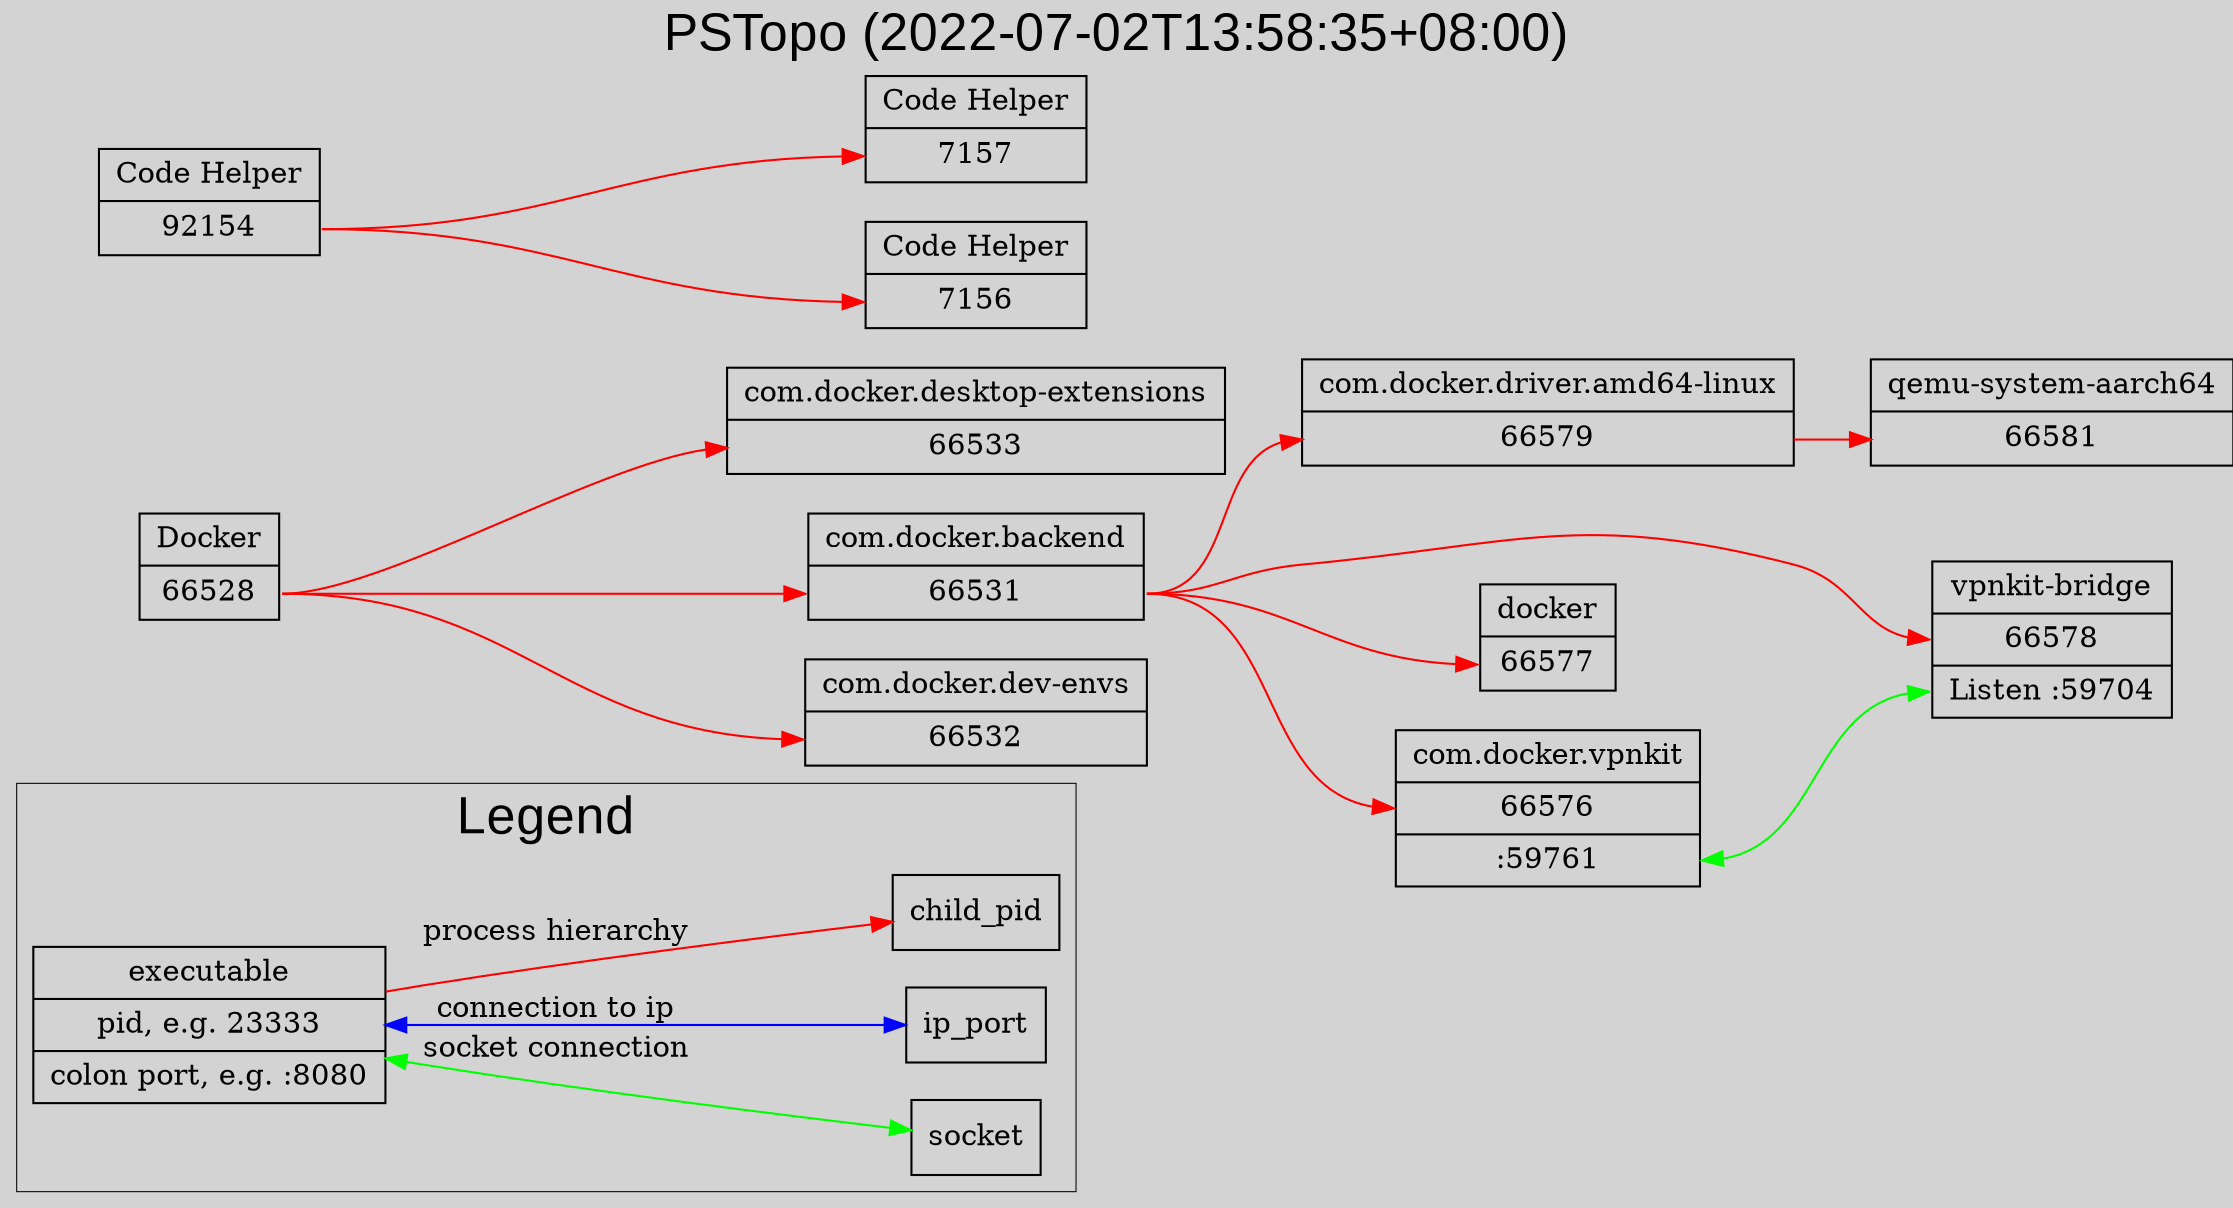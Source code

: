 digraph pstopo {
	graph [bb="0,0,788.55,635.3",
		bgcolor=lightgray,
		fontname=Arial,
		fontsize=25,
		label="PSTopo (2022-07-02T13:58:35+08:00)",
		labeljust=t,
		labelloc=t,
		lheight=0.42,
		lp="394.28,616.3",
		lwidth=5.99,
		pad=0.0,
		penwidth=0.5,
		rankdir=LR,
		style=solid
	];
	node [label="\N"];
	subgraph cluster_legend {
		graph [bb="8,8,557.54,206",
			fontsize=25,
			label=Legend,
			lheight=0.42,
			lp="282.77,187",
			lwidth=1.16,
			shape=box
		];
		node [shape=box];
		process		 [height=1.0472,
			label="executable | pid, e.g. 23333 | colon port, e.g. :8080",
			pos="83.881,88",
			rects="16,100.4,151.76,125.2 16,75.6,151.76,100.4 16,50.8,151.76,75.6",
			shape=record,
			width=1.8856];
		socket		 [height=0.5,
			pos="515.1,34",
			shape=box,
			width=0.75];
		process -> socket		 [color=green,
			dir=both,
			label="socket connection",
			lp="285.01,76.4",
			pos="s,151.98,73.525 e,487.92,35.893 162.07,71.652 171.05,70.025 180.09,68.498 188.76,67.2 292.9,51.612 416.85,41.222 477.66,36.653"];
		ip_port		 [height=0.5,
			pos="515.1,88",
			shape=box,
			width=0.78391];
		process -> ip_port		 [color=blue,
			dir=both,
			label="connection to ip",
			lp="285.01,96.4",
			pos="s,152.21,88 e,486.78,88 162.33,88 255.2,88 406.13,88 476.58,88"];
		child_pid		 [height=0.5,
			pos="515.1,142",
			shape=box,
			width=0.95676];
		process -> child_pid		 [color=red,
			label="process hierarchy",
			lp="285.01,140.4",
			pos="e,480.67,139.62 151.98,102.63 164.19,104.97 176.83,107.21 188.76,109 289.05,124.07 407.73,134.15 470.68,138.88"];
	}
	n66533	 [height=0.70278,
		label="com.docker.desktop-extensions | <p0> 66533",
		pos="285.01,434",
		rects="188.76,434,381.27,458.8 188.76,409.2,381.27,434",
		shape=record,
		width=2.6737];
	n66528	 [height=0.70278,
		label="Docker | <p0> 66528",
		pos="83.881,365",
		rects="55.283,365,112.48,389.8 55.283,340.2,112.48,365",
		shape=record,
		width=0.79439];
	n66528:p0 -> n66533:p0	 [color=red,
		pos="e,189.01,422 112.88,353 154.8,353 145.43,411.14 178.94,420.68"];
	n66531	 [height=0.70278,
		label="com.docker.backend | <p0> 66531",
		pos="285.01,365",
		rects="219.09,365,350.93,389.8 219.09,340.2,350.93,365",
		shape=record,
		width=1.8311];
	n66528:p0 -> n66531:p0	 [color=red,
		pos="e,219.01,353 112.88,353 156.37,353 169.79,353 208.57,353"];
	n66532	 [height=0.70278,
		label="com.docker.dev-envs | <p0> 66532",
		pos="285.01,296",
		rects="217.15,296,352.88,320.8 217.15,271.2,352.88,296",
		shape=record,
		width=1.8851];
	n66528:p0 -> n66532:p0	 [color=red,
		pos="e,217.01,284 112.88,353 164.82,353 162.13,292.61 207.02,284.82"];
	n66579	 [height=0.70278,
		label="com.docker.driver.amd64-linux | <p0> 66579",
		pos="515.1,439",
		rects="418.27,439,611.94,463.8 418.27,414.2,611.94,439",
		shape=record,
		width=2.6898];
	n66581	 [height=0.70278,
		label="qemu-system-aarch64 | <p0> 66581",
		pos="718.74,439",
		rects="648.94,439,788.55,463.8 648.94,414.2,788.55,439",
		shape=record,
		width=1.9391];
	n66579:p0 -> n66581:p0	 [color=red,
		pos="e,648.94,427 611.94,427 624.4,427 629.78,427 638.81,427"];
	n66531:p0 -> n66579:p0	 [color=red,
		pos="e,418.27,427 351.01,353 391.64,353 377.05,414.83 408.19,425.45"];
	n66576	 [height=1.0472,
		label="com.docker.vpnkit | <p0> 66576 | <p59761> :59761",
		pos="515.1,252",
		rects="454.61,264.4,575.59,289.2 454.61,239.6,575.59,264.4 454.61,214.8,575.59,239.6",
		shape=record,
		width=1.6802];
	n66531:p0 -> n66576:p0	 [color=red,
		pos="e,455.1,252 351.01,353 411.82,353 393.17,263.12 444.97,252.94"];
	n66577	 [height=0.70278,
		label="docker | <p0> 66577",
		pos="515.1,333",
		rects="488.06,333,542.15,357.8 488.06,308.2,542.15,333",
		shape=record,
		width=0.75125];
	n66531:p0 -> n66577:p0	 [color=red,
		pos="e,488.1,321 351.01,353 410.04,353 424.02,324.52 477.94,321.3"];
	n66578	 [height=1.0472,
		label="vpnkit-bridge | <p0> 66578 | <p59704> Listen :59704",
		pos="718.74,332",
		rects="672.05,344.4,765.43,369.2 672.05,319.6,765.43,344.4 672.05,294.8,765.43,319.6",
		shape=record,
		width=1.297];
	n66531:p0 -> n66578:p0	 [color=red,
		pos="e,671.74,332 351.01,353 381.54,353 387.9,363.87 418.27,367 503.89,375.82 528.86,389.52 611.94,367 637.94,359.95 640.65,338.44 661.55,\
333.17"];
	n66576:p59761 -> n66578:p59704	 [color=green,
		dir=both,
		pos="s,575.1,227 e,671.74,307 585.32,228.01 626.11,236.62 620.76,297.49 661.64,306.01"];
	n7157	 [height=0.70278,
		label="Code Helper | <p0> 7157",
		pos="285.01,572",
		rects="241.45,572,328.58,596.8 241.45,547.2,328.58,572",
		shape=record,
		width=1.2103];
	n92154	 [height=0.70278,
		label="Code Helper | <p0> 92154",
		pos="83.881,537",
		rects="40.312,537,127.45,561.8 40.312,512.2,127.45,537",
		shape=record,
		width=1.2103];
	n92154:p0 -> n7157:p0	 [color=red,
		pos="e,241.01,560 127.88,525 176.92,525 187.1,555.38 230.82,559.53"];
	n7156	 [height=0.70278,
		label="Code Helper | <p0> 7156",
		pos="285.01,503",
		rects="241.45,503,328.58,527.8 241.45,478.2,328.58,503",
		shape=record,
		width=1.2103];
	n92154:p0 -> n7156:p0	 [color=red,
		pos="e,241.01,491 127.88,525 176.79,525 187.19,495.49 230.84,491.45"];
}

